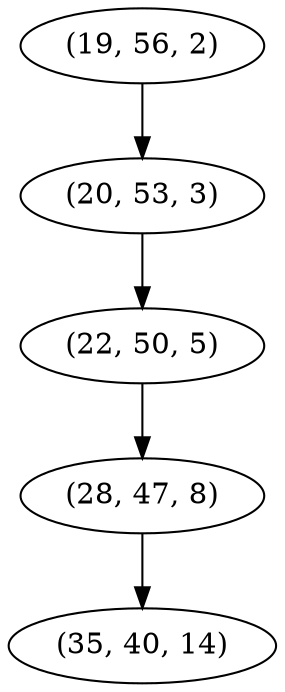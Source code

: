 digraph tree {
    "(19, 56, 2)";
    "(20, 53, 3)";
    "(22, 50, 5)";
    "(28, 47, 8)";
    "(35, 40, 14)";
    "(19, 56, 2)" -> "(20, 53, 3)";
    "(20, 53, 3)" -> "(22, 50, 5)";
    "(22, 50, 5)" -> "(28, 47, 8)";
    "(28, 47, 8)" -> "(35, 40, 14)";
}
